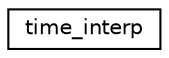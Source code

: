 digraph "Graphical Class Hierarchy"
{
 // INTERACTIVE_SVG=YES
 // LATEX_PDF_SIZE
  edge [fontname="Helvetica",fontsize="10",labelfontname="Helvetica",labelfontsize="10"];
  node [fontname="Helvetica",fontsize="10",shape=record];
  rankdir="LR";
  Node0 [label="time_interp",height=0.2,width=0.4,color="black", fillcolor="white", style="filled",URL="$interfacetime__interp__mod_1_1time__interp.html",tooltip="Returns a weight and dates or indices for interpolating between two dates. The interface fraction_of_..."];
}
